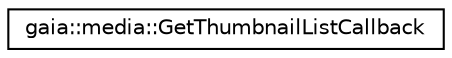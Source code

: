 digraph G
{
  edge [fontname="Helvetica",fontsize="10",labelfontname="Helvetica",labelfontsize="10"];
  node [fontname="Helvetica",fontsize="10",shape=record];
  rankdir=LR;
  Node1 [label="gaia::media::GetThumbnailListCallback",height=0.2,width=0.4,color="black", fillcolor="white", style="filled",URL="$d8/d81/classgaia_1_1media_1_1_get_thumbnail_list_callback.html"];
}

